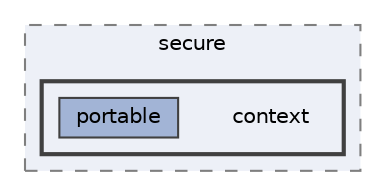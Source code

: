 digraph "D:/Projects/Raspberrypi_pico/pico_freertos_final/freertos_pico2/pico_freertos/FreeRTOS-Kernel/portable/ARMv8M/secure/context"
{
 // LATEX_PDF_SIZE
  bgcolor="transparent";
  edge [fontname=Helvetica,fontsize=10,labelfontname=Helvetica,labelfontsize=10];
  node [fontname=Helvetica,fontsize=10,shape=box,height=0.2,width=0.4];
  compound=true
  subgraph clusterdir_bd0c2fd1853380551c6769b64d660369 {
    graph [ bgcolor="#edf0f7", pencolor="grey50", label="secure", fontname=Helvetica,fontsize=10 style="filled,dashed", URL="dir_bd0c2fd1853380551c6769b64d660369.html",tooltip=""]
  subgraph clusterdir_9be9b76499d700bb9e64141ef8e1f06e {
    graph [ bgcolor="#edf0f7", pencolor="grey25", label="", fontname=Helvetica,fontsize=10 style="filled,bold", URL="dir_9be9b76499d700bb9e64141ef8e1f06e.html",tooltip=""]
    dir_9be9b76499d700bb9e64141ef8e1f06e [shape=plaintext, label="context"];
  dir_add497d9fe603a3bafcf1753ed8c1873 [label="portable", fillcolor="#a2b4d6", color="grey25", style="filled", URL="dir_add497d9fe603a3bafcf1753ed8c1873.html",tooltip=""];
  }
  }
}
